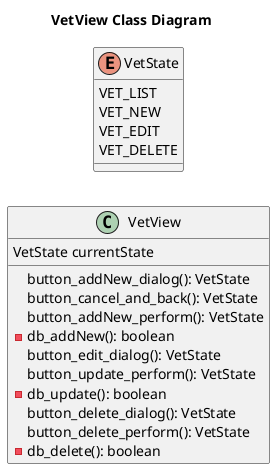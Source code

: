 @startuml
'https://plantuml.com/class-diagram

title VetView Class Diagram

left to right direction
'top to bottom direction

class VetView {
    VetState currentState
    button_addNew_dialog(): VetState
    button_cancel_and_back(): VetState
    button_addNew_perform(): VetState
    - db_addNew(): boolean
    button_edit_dialog(): VetState
    button_update_perform(): VetState
    - db_update(): boolean
    button_delete_dialog(): VetState
    button_delete_perform(): VetState
    - db_delete(): boolean
}

enum VetState {
    VET_LIST
    VET_NEW
    VET_EDIT
    VET_DELETE
}

@enduml